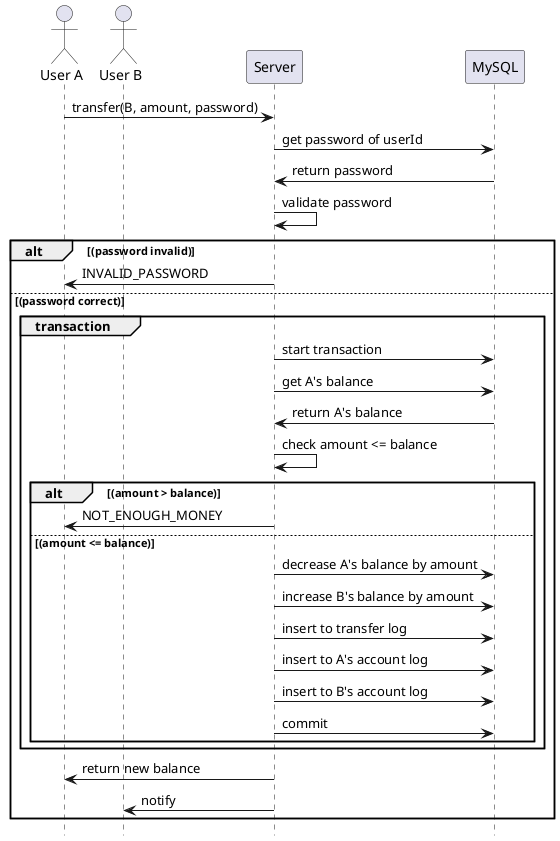 @startuml transfer-money
hide footbox
actor "User A"
actor "User B"
"User A" -> "Server": transfer(B, amount, password)
"Server" -> "MySQL": get password of userId 
"MySQL" -> "Server": return password
"Server" -> "Server": validate password
alt (password invalid)
"Server" -> "User A": INVALID_PASSWORD
else (password correct)
group transaction
"Server" -> "MySQL": start transaction
"Server" -> "MySQL": get A's balance
"MySQL" -> "Server": return A's balance
"Server" -> "Server" : check amount <= balance
alt  (amount > balance)
"Server" -> "User A": NOT_ENOUGH_MONEY
else (amount <= balance)
"Server" -> "MySQL" : decrease A's balance by amount
"Server" -> "MySQL" : increase B's balance by amount
"Server" -> "MySQL" : insert to transfer log
"Server" -> "MySQL" : insert to A's account log
"Server" -> "MySQL" : insert to B's account log
"Server" -> "MySQL" : commit
end
end
"Server" -> "User A": return new balance
"Server" -> "User B" : notify
end
@enduml